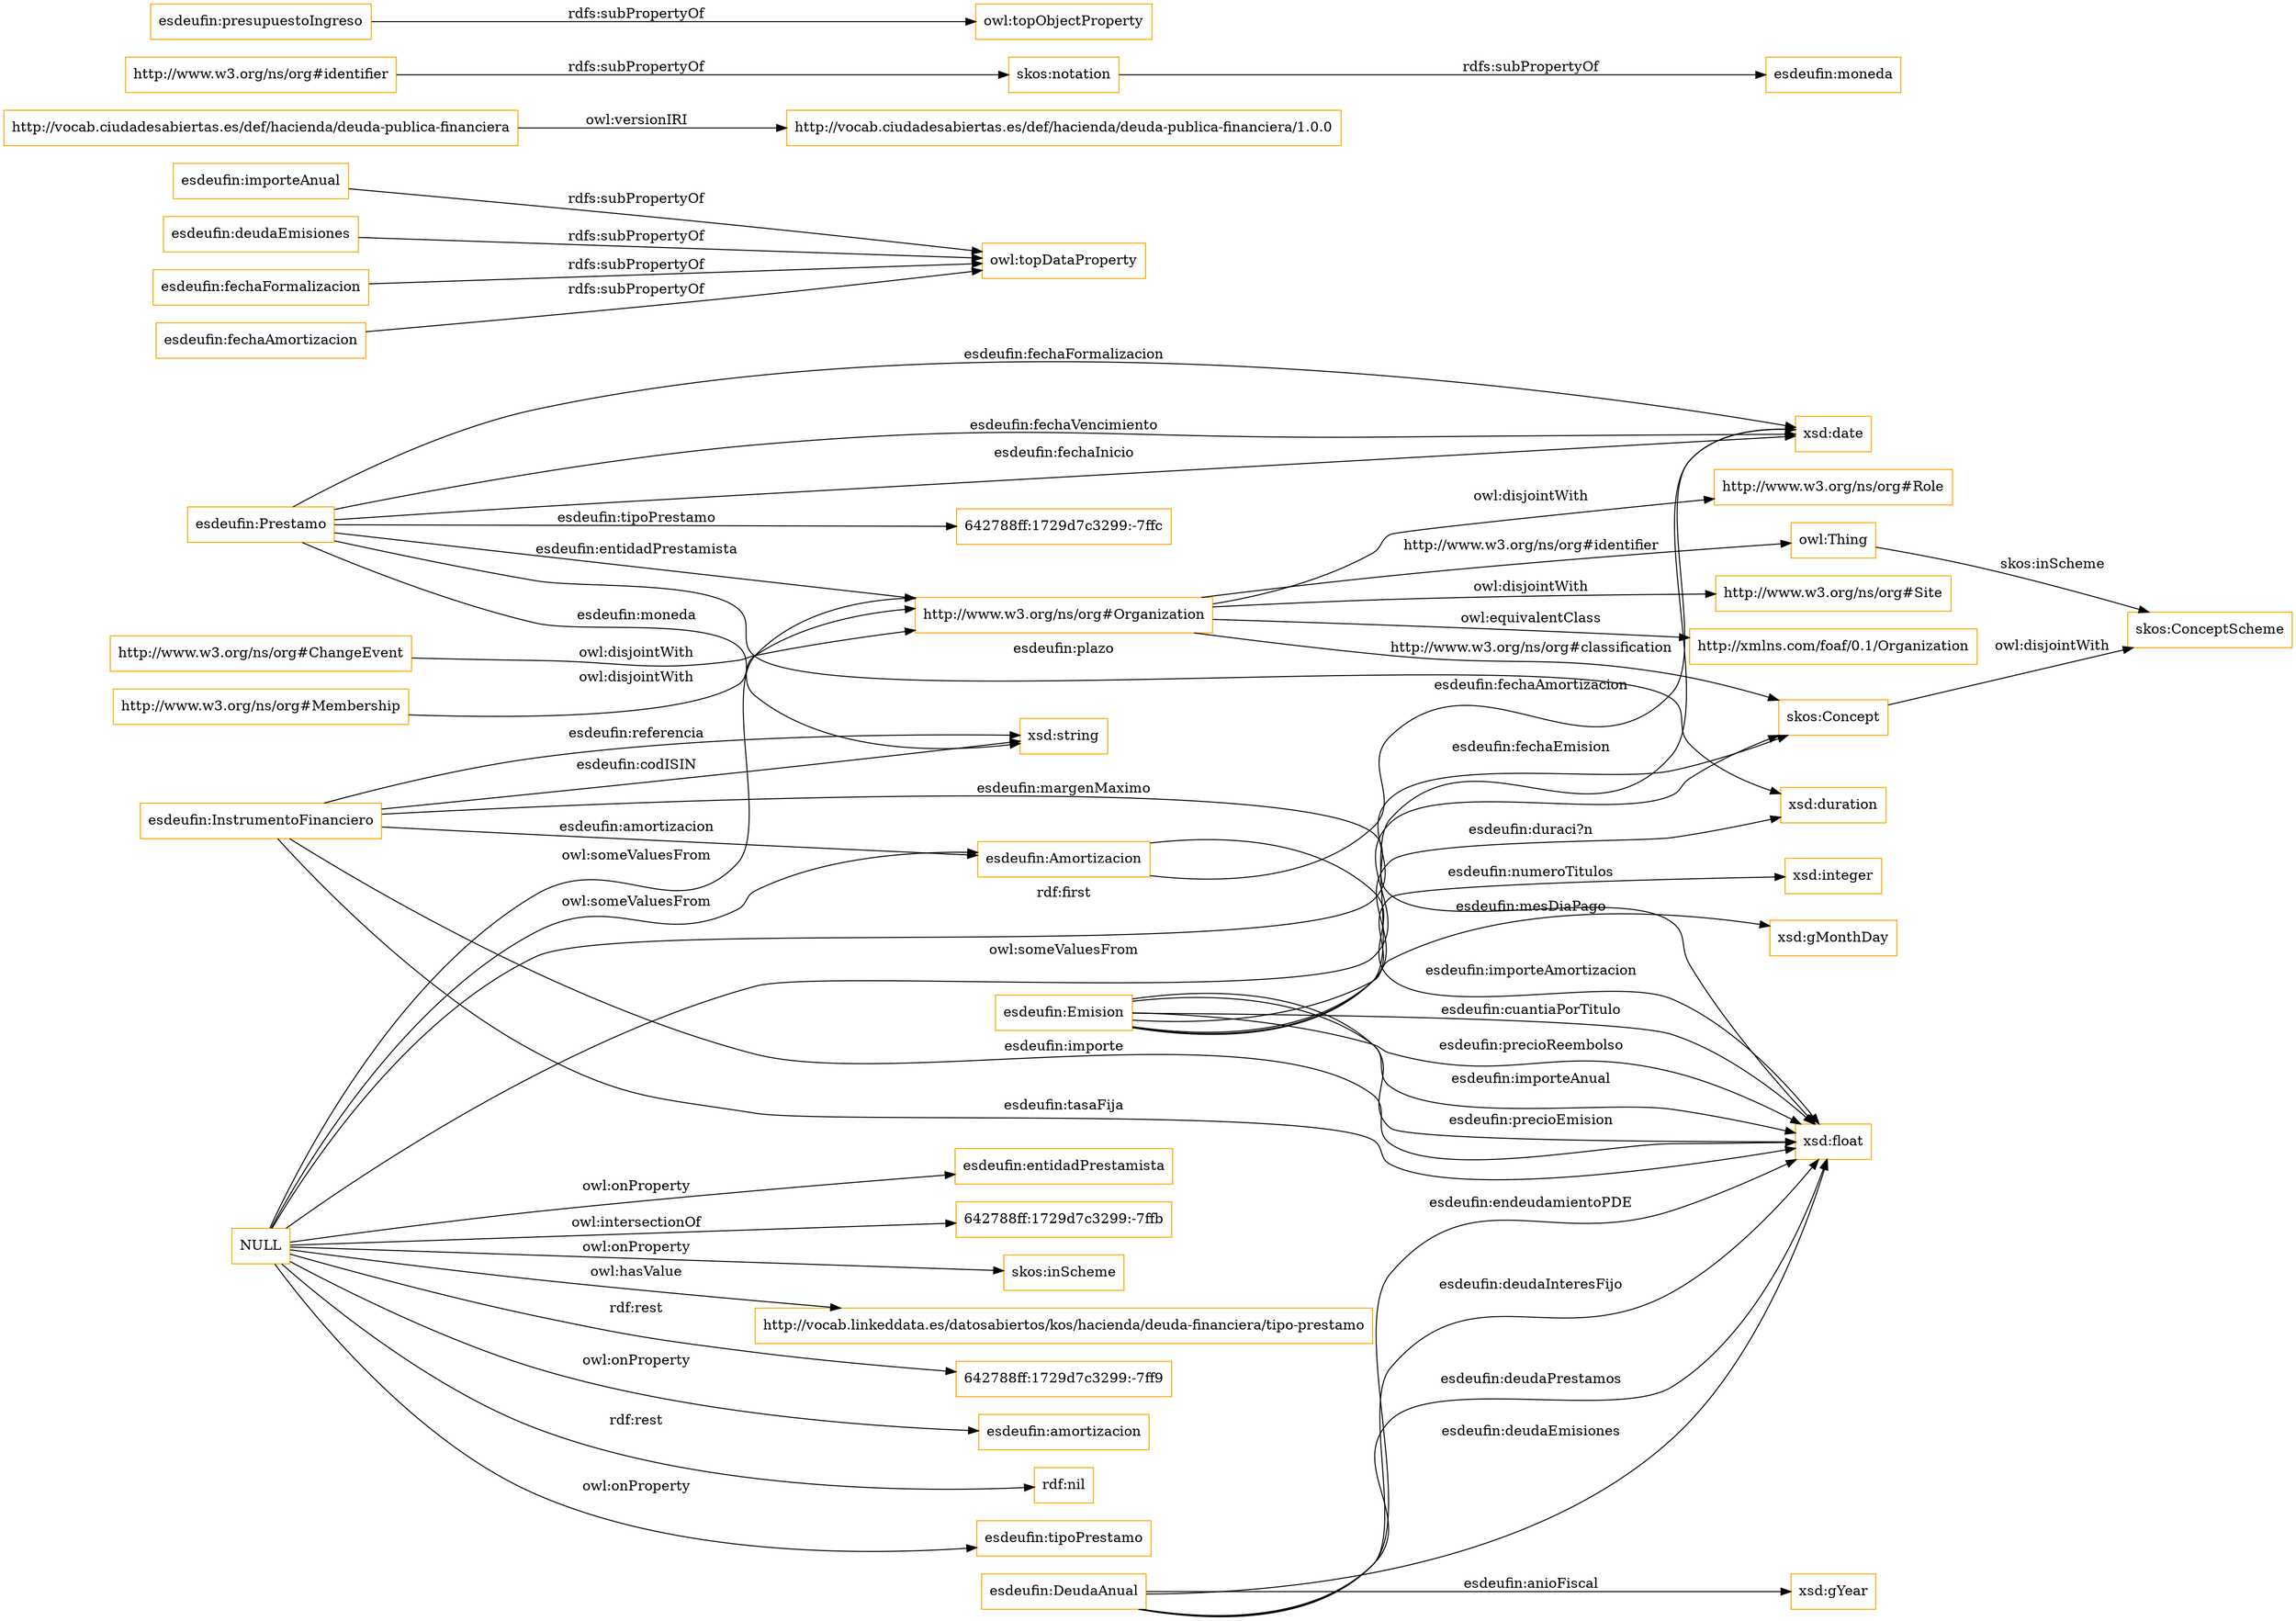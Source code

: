 digraph ar2dtool_diagram { 
rankdir=LR;
size="1501"
node [shape = rectangle, color="orange"]; "esdeufin:Amortizacion" "esdeufin:InstrumentoFinanciero" "642788ff:1729d7c3299:-7ffc" "esdeufin:DeudaAnual" "http://www.w3.org/ns/org#Site" "esdeufin:Emision" "skos:ConceptScheme" "http://xmlns.com/foaf/0.1/Organization" "skos:Concept" "esdeufin:Prestamo" "http://www.w3.org/ns/org#Organization" "http://www.w3.org/ns/org#Role" "http://www.w3.org/ns/org#ChangeEvent" "http://www.w3.org/ns/org#Membership" ; /*classes style*/
	"esdeufin:importeAnual" -> "owl:topDataProperty" [ label = "rdfs:subPropertyOf" ];
	"esdeufin:deudaEmisiones" -> "owl:topDataProperty" [ label = "rdfs:subPropertyOf" ];
	"skos:Concept" -> "skos:ConceptScheme" [ label = "owl:disjointWith" ];
	"http://www.w3.org/ns/org#Membership" -> "http://www.w3.org/ns/org#Organization" [ label = "owl:disjointWith" ];
	"http://www.w3.org/ns/org#Organization" -> "http://www.w3.org/ns/org#Role" [ label = "owl:disjointWith" ];
	"http://www.w3.org/ns/org#Organization" -> "http://xmlns.com/foaf/0.1/Organization" [ label = "owl:equivalentClass" ];
	"http://www.w3.org/ns/org#Organization" -> "http://www.w3.org/ns/org#Site" [ label = "owl:disjointWith" ];
	"http://vocab.ciudadesabiertas.es/def/hacienda/deuda-publica-financiera" -> "http://vocab.ciudadesabiertas.es/def/hacienda/deuda-publica-financiera/1.0.0" [ label = "owl:versionIRI" ];
	"http://www.w3.org/ns/org#ChangeEvent" -> "http://www.w3.org/ns/org#Organization" [ label = "owl:disjointWith" ];
	"NULL" -> "http://vocab.linkeddata.es/datosabiertos/kos/hacienda/deuda-financiera/tipo-prestamo" [ label = "owl:hasValue" ];
	"NULL" -> "642788ff:1729d7c3299:-7ff9" [ label = "rdf:rest" ];
	"NULL" -> "esdeufin:amortizacion" [ label = "owl:onProperty" ];
	"NULL" -> "esdeufin:Amortizacion" [ label = "owl:someValuesFrom" ];
	"NULL" -> "skos:Concept" [ label = "rdf:first" ];
	"NULL" -> "rdf:nil" [ label = "rdf:rest" ];
	"NULL" -> "skos:Concept" [ label = "owl:someValuesFrom" ];
	"NULL" -> "esdeufin:tipoPrestamo" [ label = "owl:onProperty" ];
	"NULL" -> "http://www.w3.org/ns/org#Organization" [ label = "owl:someValuesFrom" ];
	"NULL" -> "esdeufin:entidadPrestamista" [ label = "owl:onProperty" ];
	"NULL" -> "642788ff:1729d7c3299:-7ffb" [ label = "owl:intersectionOf" ];
	"NULL" -> "skos:inScheme" [ label = "owl:onProperty" ];
	"esdeufin:fechaFormalizacion" -> "owl:topDataProperty" [ label = "rdfs:subPropertyOf" ];
	"skos:notation" -> "esdeufin:moneda" [ label = "rdfs:subPropertyOf" ];
	"esdeufin:presupuestoIngreso" -> "owl:topObjectProperty" [ label = "rdfs:subPropertyOf" ];
	"http://www.w3.org/ns/org#identifier" -> "skos:notation" [ label = "rdfs:subPropertyOf" ];
	"esdeufin:fechaAmortizacion" -> "owl:topDataProperty" [ label = "rdfs:subPropertyOf" ];
	"esdeufin:Emision" -> "xsd:float" [ label = "esdeufin:importeAnual" ];
	"esdeufin:Prestamo" -> "xsd:date" [ label = "esdeufin:fechaInicio" ];
	"esdeufin:InstrumentoFinanciero" -> "xsd:string" [ label = "esdeufin:codISIN" ];
	"esdeufin:Prestamo" -> "xsd:string" [ label = "esdeufin:moneda" ];
	"owl:Thing" -> "skos:ConceptScheme" [ label = "skos:inScheme" ];
	"esdeufin:DeudaAnual" -> "xsd:gYear" [ label = "esdeufin:anioFiscal" ];
	"esdeufin:Prestamo" -> "xsd:duration" [ label = "esdeufin:plazo" ];
	"esdeufin:Prestamo" -> "xsd:date" [ label = "esdeufin:fechaFormalizacion" ];
	"esdeufin:DeudaAnual" -> "xsd:float" [ label = "esdeufin:endeudamientoPDE" ];
	"esdeufin:DeudaAnual" -> "xsd:float" [ label = "esdeufin:deudaInteresFijo" ];
	"http://www.w3.org/ns/org#Organization" -> "owl:Thing" [ label = "http://www.w3.org/ns/org#identifier" ];
	"esdeufin:DeudaAnual" -> "xsd:float" [ label = "esdeufin:deudaPrestamos" ];
	"esdeufin:DeudaAnual" -> "xsd:float" [ label = "esdeufin:deudaEmisiones" ];
	"http://www.w3.org/ns/org#Organization" -> "skos:Concept" [ label = "http://www.w3.org/ns/org#classification" ];
	"esdeufin:Prestamo" -> "http://www.w3.org/ns/org#Organization" [ label = "esdeufin:entidadPrestamista" ];
	"esdeufin:Prestamo" -> "xsd:date" [ label = "esdeufin:fechaVencimiento" ];
	"esdeufin:Emision" -> "xsd:float" [ label = "esdeufin:precioEmision" ];
	"esdeufin:InstrumentoFinanciero" -> "xsd:float" [ label = "esdeufin:importe" ];
	"esdeufin:Emision" -> "xsd:duration" [ label = "esdeufin:duraci?n" ];
	"esdeufin:InstrumentoFinanciero" -> "xsd:string" [ label = "esdeufin:referencia" ];
	"esdeufin:InstrumentoFinanciero" -> "esdeufin:Amortizacion" [ label = "esdeufin:amortizacion" ];
	"esdeufin:Emision" -> "xsd:integer" [ label = "esdeufin:numeroTitulos" ];
	"esdeufin:Amortizacion" -> "xsd:float" [ label = "esdeufin:importeAmortizacion" ];
	"esdeufin:Prestamo" -> "642788ff:1729d7c3299:-7ffc" [ label = "esdeufin:tipoPrestamo" ];
	"esdeufin:Emision" -> "xsd:date" [ label = "esdeufin:fechaEmision" ];
	"esdeufin:Amortizacion" -> "xsd:date" [ label = "esdeufin:fechaAmortizacion" ];
	"esdeufin:Emision" -> "xsd:float" [ label = "esdeufin:cuantiaPorTitulo" ];
	"esdeufin:InstrumentoFinanciero" -> "xsd:float" [ label = "esdeufin:tasaFija" ];
	"esdeufin:Emision" -> "xsd:gMonthDay" [ label = "esdeufin:mesDiaPago" ];
	"esdeufin:Emision" -> "xsd:float" [ label = "esdeufin:precioReembolso" ];
	"esdeufin:InstrumentoFinanciero" -> "xsd:float" [ label = "esdeufin:margenMaximo" ];

}
